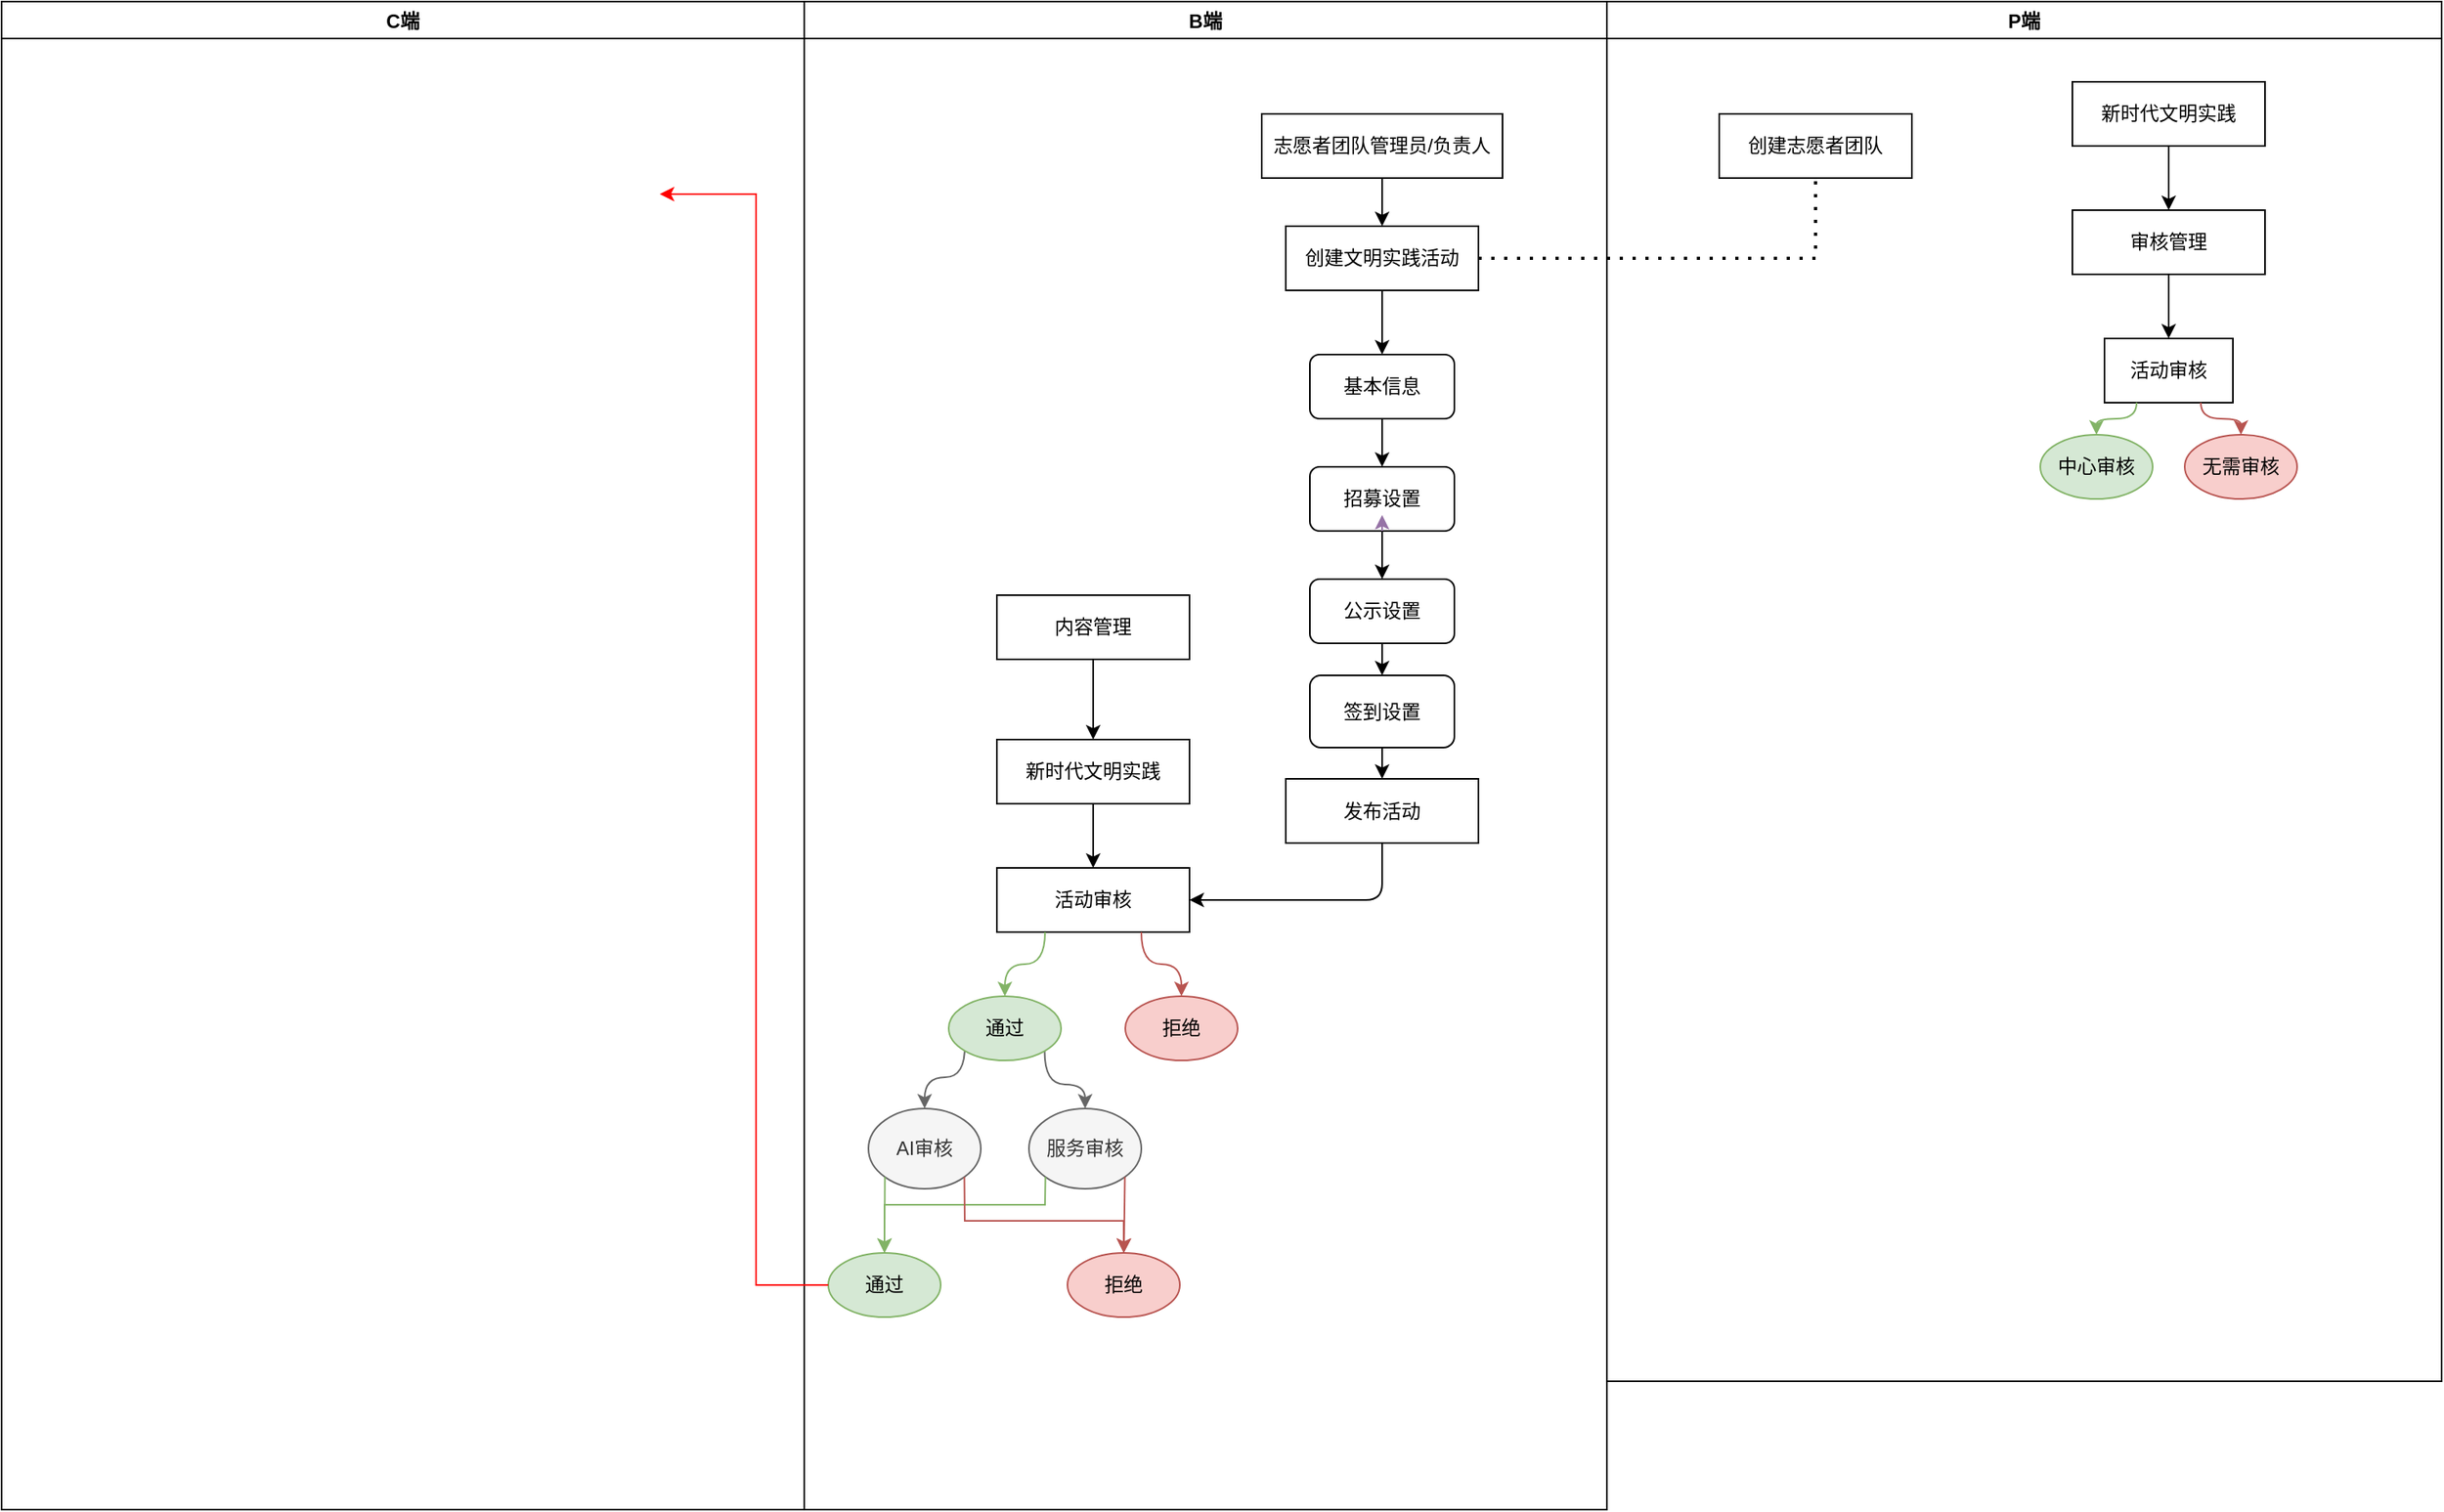 <mxfile version="15.6.8" type="github">
  <diagram id="qpCgczyUxhtcVtG9j94T" name="第 1 页">
    <mxGraphModel dx="1422" dy="761" grid="1" gridSize="10" guides="1" tooltips="1" connect="1" arrows="1" fold="1" page="1" pageScale="1" pageWidth="827" pageHeight="1169" math="0" shadow="0">
      <root>
        <mxCell id="0" />
        <mxCell id="1" parent="0" />
        <mxCell id="KroNpoQIzIgqycC2E6Yz-1" value="C端" style="swimlane;" vertex="1" parent="1">
          <mxGeometry x="180" y="100" width="500" height="940" as="geometry" />
        </mxCell>
        <mxCell id="KroNpoQIzIgqycC2E6Yz-3" value="B端" style="swimlane;" vertex="1" parent="1">
          <mxGeometry x="680" y="100" width="500" height="940" as="geometry" />
        </mxCell>
        <mxCell id="KroNpoQIzIgqycC2E6Yz-6" value="志愿者团队管理员/负责人" style="rounded=0;whiteSpace=wrap;html=1;" vertex="1" parent="KroNpoQIzIgqycC2E6Yz-3">
          <mxGeometry x="285" y="70" width="150" height="40" as="geometry" />
        </mxCell>
        <mxCell id="KroNpoQIzIgqycC2E6Yz-7" value="创建文明实践活动" style="rounded=0;whiteSpace=wrap;html=1;" vertex="1" parent="KroNpoQIzIgqycC2E6Yz-3">
          <mxGeometry x="300" y="140" width="120" height="40" as="geometry" />
        </mxCell>
        <mxCell id="KroNpoQIzIgqycC2E6Yz-8" value="" style="endArrow=classic;html=1;rounded=0;exitX=0.5;exitY=1;exitDx=0;exitDy=0;entryX=0.5;entryY=0;entryDx=0;entryDy=0;" edge="1" parent="KroNpoQIzIgqycC2E6Yz-3" source="KroNpoQIzIgqycC2E6Yz-6" target="KroNpoQIzIgqycC2E6Yz-7">
          <mxGeometry width="50" height="50" relative="1" as="geometry">
            <mxPoint x="205" y="410" as="sourcePoint" />
            <mxPoint x="255" y="360" as="targetPoint" />
          </mxGeometry>
        </mxCell>
        <mxCell id="KroNpoQIzIgqycC2E6Yz-9" value="基本信息" style="rounded=1;whiteSpace=wrap;html=1;" vertex="1" parent="KroNpoQIzIgqycC2E6Yz-3">
          <mxGeometry x="315" y="220" width="90" height="40" as="geometry" />
        </mxCell>
        <mxCell id="KroNpoQIzIgqycC2E6Yz-11" value="公示设置" style="rounded=1;whiteSpace=wrap;html=1;" vertex="1" parent="KroNpoQIzIgqycC2E6Yz-3">
          <mxGeometry x="315" y="360" width="90" height="40" as="geometry" />
        </mxCell>
        <mxCell id="KroNpoQIzIgqycC2E6Yz-12" value="签到设置" style="rounded=1;whiteSpace=wrap;html=1;" vertex="1" parent="KroNpoQIzIgqycC2E6Yz-3">
          <mxGeometry x="315" y="420" width="90" height="45" as="geometry" />
        </mxCell>
        <mxCell id="KroNpoQIzIgqycC2E6Yz-13" value="" style="endArrow=classic;html=1;rounded=0;exitX=0.5;exitY=1;exitDx=0;exitDy=0;entryX=0.5;entryY=0;entryDx=0;entryDy=0;" edge="1" parent="KroNpoQIzIgqycC2E6Yz-3" source="KroNpoQIzIgqycC2E6Yz-7" target="KroNpoQIzIgqycC2E6Yz-9">
          <mxGeometry width="50" height="50" relative="1" as="geometry">
            <mxPoint x="205" y="410" as="sourcePoint" />
            <mxPoint x="255" y="360" as="targetPoint" />
          </mxGeometry>
        </mxCell>
        <mxCell id="KroNpoQIzIgqycC2E6Yz-16" value="" style="endArrow=classic;html=1;rounded=0;exitX=0.5;exitY=1;exitDx=0;exitDy=0;entryX=0.5;entryY=0;entryDx=0;entryDy=0;" edge="1" parent="KroNpoQIzIgqycC2E6Yz-3" source="KroNpoQIzIgqycC2E6Yz-11" target="KroNpoQIzIgqycC2E6Yz-12">
          <mxGeometry width="50" height="50" relative="1" as="geometry">
            <mxPoint x="205" y="485" as="sourcePoint" />
            <mxPoint x="255" y="435" as="targetPoint" />
          </mxGeometry>
        </mxCell>
        <mxCell id="KroNpoQIzIgqycC2E6Yz-32" value="发布活动" style="rounded=0;whiteSpace=wrap;html=1;" vertex="1" parent="KroNpoQIzIgqycC2E6Yz-3">
          <mxGeometry x="300" y="484.5" width="120" height="40" as="geometry" />
        </mxCell>
        <mxCell id="KroNpoQIzIgqycC2E6Yz-33" value="" style="endArrow=classic;html=1;rounded=0;exitX=0.5;exitY=1;exitDx=0;exitDy=0;entryX=0.5;entryY=0;entryDx=0;entryDy=0;" edge="1" parent="KroNpoQIzIgqycC2E6Yz-3" source="KroNpoQIzIgqycC2E6Yz-12" target="KroNpoQIzIgqycC2E6Yz-32">
          <mxGeometry width="50" height="50" relative="1" as="geometry">
            <mxPoint x="140" y="430" as="sourcePoint" />
            <mxPoint x="190" y="380" as="targetPoint" />
          </mxGeometry>
        </mxCell>
        <mxCell id="KroNpoQIzIgqycC2E6Yz-36" value="AI审核" style="ellipse;whiteSpace=wrap;html=1;fillColor=#f5f5f5;fontColor=#333333;strokeColor=#666666;" vertex="1" parent="KroNpoQIzIgqycC2E6Yz-3">
          <mxGeometry x="40" y="690" width="70" height="50" as="geometry" />
        </mxCell>
        <mxCell id="KroNpoQIzIgqycC2E6Yz-35" value="" style="endArrow=classic;html=1;rounded=0;exitX=0.25;exitY=1;exitDx=0;exitDy=0;fillColor=#f5f5f5;strokeColor=#666666;edgeStyle=orthogonalEdgeStyle;curved=1;" edge="1" parent="KroNpoQIzIgqycC2E6Yz-3" target="KroNpoQIzIgqycC2E6Yz-36">
          <mxGeometry width="50" height="50" relative="1" as="geometry">
            <mxPoint x="100" y="650" as="sourcePoint" />
            <mxPoint x="130" y="700" as="targetPoint" />
          </mxGeometry>
        </mxCell>
        <mxCell id="KroNpoQIzIgqycC2E6Yz-37" value="服务审核" style="ellipse;whiteSpace=wrap;html=1;fillColor=#f5f5f5;fontColor=#333333;strokeColor=#666666;" vertex="1" parent="KroNpoQIzIgqycC2E6Yz-3">
          <mxGeometry x="140" y="690" width="70" height="50" as="geometry" />
        </mxCell>
        <mxCell id="KroNpoQIzIgqycC2E6Yz-38" value="" style="endArrow=classic;html=1;rounded=0;curved=1;exitX=1;exitY=1;exitDx=0;exitDy=0;entryX=0.5;entryY=0;entryDx=0;entryDy=0;edgeStyle=orthogonalEdgeStyle;fillColor=#f5f5f5;strokeColor=#666666;" edge="1" parent="KroNpoQIzIgqycC2E6Yz-3" source="KroNpoQIzIgqycC2E6Yz-51" target="KroNpoQIzIgqycC2E6Yz-37">
          <mxGeometry width="50" height="50" relative="1" as="geometry">
            <mxPoint x="150" y="660" as="sourcePoint" />
            <mxPoint x="150" y="460" as="targetPoint" />
          </mxGeometry>
        </mxCell>
        <mxCell id="KroNpoQIzIgqycC2E6Yz-43" value="内容管理" style="rounded=0;whiteSpace=wrap;html=1;" vertex="1" parent="KroNpoQIzIgqycC2E6Yz-3">
          <mxGeometry x="120" y="370" width="120" height="40" as="geometry" />
        </mxCell>
        <mxCell id="KroNpoQIzIgqycC2E6Yz-45" value="活动审核" style="rounded=0;whiteSpace=wrap;html=1;" vertex="1" parent="KroNpoQIzIgqycC2E6Yz-3">
          <mxGeometry x="120" y="540" width="120" height="40" as="geometry" />
        </mxCell>
        <mxCell id="KroNpoQIzIgqycC2E6Yz-46" value="新时代文明实践" style="rounded=0;whiteSpace=wrap;html=1;" vertex="1" parent="KroNpoQIzIgqycC2E6Yz-3">
          <mxGeometry x="120" y="460" width="120" height="40" as="geometry" />
        </mxCell>
        <mxCell id="KroNpoQIzIgqycC2E6Yz-47" value="" style="endArrow=classic;html=1;rounded=1;strokeColor=default;exitX=0.5;exitY=1;exitDx=0;exitDy=0;" edge="1" parent="KroNpoQIzIgqycC2E6Yz-3" source="KroNpoQIzIgqycC2E6Yz-43" target="KroNpoQIzIgqycC2E6Yz-46">
          <mxGeometry width="50" height="50" relative="1" as="geometry">
            <mxPoint x="413" y="500" as="sourcePoint" />
            <mxPoint x="463" y="450" as="targetPoint" />
          </mxGeometry>
        </mxCell>
        <mxCell id="KroNpoQIzIgqycC2E6Yz-48" value="" style="endArrow=classic;html=1;rounded=1;strokeColor=default;exitX=0.5;exitY=1;exitDx=0;exitDy=0;entryX=0.5;entryY=0;entryDx=0;entryDy=0;" edge="1" parent="KroNpoQIzIgqycC2E6Yz-3" source="KroNpoQIzIgqycC2E6Yz-46" target="KroNpoQIzIgqycC2E6Yz-45">
          <mxGeometry width="50" height="50" relative="1" as="geometry">
            <mxPoint x="413" y="500" as="sourcePoint" />
            <mxPoint x="463" y="450" as="targetPoint" />
          </mxGeometry>
        </mxCell>
        <mxCell id="KroNpoQIzIgqycC2E6Yz-49" value="" style="endArrow=classic;html=1;rounded=1;strokeColor=default;exitX=0.5;exitY=1;exitDx=0;exitDy=0;entryX=1;entryY=0.5;entryDx=0;entryDy=0;" edge="1" parent="KroNpoQIzIgqycC2E6Yz-3" source="KroNpoQIzIgqycC2E6Yz-32" target="KroNpoQIzIgqycC2E6Yz-45">
          <mxGeometry width="50" height="50" relative="1" as="geometry">
            <mxPoint x="440" y="520" as="sourcePoint" />
            <mxPoint x="490" y="470" as="targetPoint" />
            <Array as="points">
              <mxPoint x="360" y="560" />
            </Array>
          </mxGeometry>
        </mxCell>
        <mxCell id="KroNpoQIzIgqycC2E6Yz-51" value="通过" style="ellipse;whiteSpace=wrap;html=1;fillColor=#d5e8d4;strokeColor=#82b366;" vertex="1" parent="KroNpoQIzIgqycC2E6Yz-3">
          <mxGeometry x="90" y="620" width="70" height="40" as="geometry" />
        </mxCell>
        <mxCell id="KroNpoQIzIgqycC2E6Yz-52" value="" style="endArrow=classic;html=1;rounded=0;exitX=0.25;exitY=1;exitDx=0;exitDy=0;entryX=0.5;entryY=0;entryDx=0;entryDy=0;edgeStyle=orthogonalEdgeStyle;curved=1;fillColor=#d5e8d4;strokeColor=#82b366;" edge="1" parent="KroNpoQIzIgqycC2E6Yz-3" target="KroNpoQIzIgqycC2E6Yz-51" source="KroNpoQIzIgqycC2E6Yz-45">
          <mxGeometry width="50" height="50" relative="1" as="geometry">
            <mxPoint x="140" y="660" as="sourcePoint" />
            <mxPoint x="-1300" y="650" as="targetPoint" />
          </mxGeometry>
        </mxCell>
        <mxCell id="KroNpoQIzIgqycC2E6Yz-53" value="拒绝" style="ellipse;whiteSpace=wrap;html=1;fillColor=#f8cecc;strokeColor=#b85450;" vertex="1" parent="KroNpoQIzIgqycC2E6Yz-3">
          <mxGeometry x="200" y="620" width="70" height="40" as="geometry" />
        </mxCell>
        <mxCell id="KroNpoQIzIgqycC2E6Yz-54" value="" style="endArrow=classic;html=1;rounded=0;exitX=0.75;exitY=1;exitDx=0;exitDy=0;entryX=0.5;entryY=0;entryDx=0;entryDy=0;edgeStyle=orthogonalEdgeStyle;curved=1;fillColor=#f8cecc;strokeColor=#b85450;" edge="1" parent="KroNpoQIzIgqycC2E6Yz-3" target="KroNpoQIzIgqycC2E6Yz-53" source="KroNpoQIzIgqycC2E6Yz-45">
          <mxGeometry width="50" height="50" relative="1" as="geometry">
            <mxPoint x="210" y="660" as="sourcePoint" />
            <mxPoint x="-1270" y="650" as="targetPoint" />
          </mxGeometry>
        </mxCell>
        <mxCell id="KroNpoQIzIgqycC2E6Yz-55" value="通过" style="ellipse;whiteSpace=wrap;html=1;fillColor=#d5e8d4;strokeColor=#82b366;" vertex="1" parent="KroNpoQIzIgqycC2E6Yz-3">
          <mxGeometry x="15" y="780" width="70" height="40" as="geometry" />
        </mxCell>
        <mxCell id="KroNpoQIzIgqycC2E6Yz-56" value="拒绝" style="ellipse;whiteSpace=wrap;html=1;fillColor=#f8cecc;strokeColor=#b85450;" vertex="1" parent="KroNpoQIzIgqycC2E6Yz-3">
          <mxGeometry x="164" y="780" width="70" height="40" as="geometry" />
        </mxCell>
        <mxCell id="KroNpoQIzIgqycC2E6Yz-57" value="" style="endArrow=classic;html=1;rounded=1;strokeColor=#82b366;exitX=0;exitY=1;exitDx=0;exitDy=0;entryX=0.5;entryY=0;entryDx=0;entryDy=0;fillColor=#d5e8d4;" edge="1" parent="KroNpoQIzIgqycC2E6Yz-3" source="KroNpoQIzIgqycC2E6Yz-36" target="KroNpoQIzIgqycC2E6Yz-55">
          <mxGeometry width="50" height="50" relative="1" as="geometry">
            <mxPoint x="60" y="660" as="sourcePoint" />
            <mxPoint x="110" y="610" as="targetPoint" />
          </mxGeometry>
        </mxCell>
        <mxCell id="KroNpoQIzIgqycC2E6Yz-10" value="招募设置" style="rounded=1;whiteSpace=wrap;html=1;" vertex="1" parent="KroNpoQIzIgqycC2E6Yz-3">
          <mxGeometry x="315" y="290" width="90" height="40" as="geometry" />
        </mxCell>
        <mxCell id="KroNpoQIzIgqycC2E6Yz-14" value="" style="endArrow=classic;html=1;rounded=0;exitX=0.5;exitY=1;exitDx=0;exitDy=0;" edge="1" parent="KroNpoQIzIgqycC2E6Yz-3" source="KroNpoQIzIgqycC2E6Yz-9" target="KroNpoQIzIgqycC2E6Yz-10">
          <mxGeometry width="50" height="50" relative="1" as="geometry">
            <mxPoint x="205" y="410" as="sourcePoint" />
            <mxPoint x="255" y="360" as="targetPoint" />
          </mxGeometry>
        </mxCell>
        <mxCell id="KroNpoQIzIgqycC2E6Yz-15" value="" style="endArrow=classic;html=1;rounded=0;exitX=0.5;exitY=1;exitDx=0;exitDy=0;entryX=0.5;entryY=0;entryDx=0;entryDy=0;" edge="1" parent="KroNpoQIzIgqycC2E6Yz-3" source="KroNpoQIzIgqycC2E6Yz-10" target="KroNpoQIzIgqycC2E6Yz-11">
          <mxGeometry width="50" height="50" relative="1" as="geometry">
            <mxPoint x="205" y="440" as="sourcePoint" />
            <mxPoint x="255" y="390" as="targetPoint" />
          </mxGeometry>
        </mxCell>
        <mxCell id="KroNpoQIzIgqycC2E6Yz-58" value="" style="endArrow=classic;html=1;rounded=0;strokeColor=#82b366;exitX=0;exitY=1;exitDx=0;exitDy=0;entryX=0.5;entryY=0;entryDx=0;entryDy=0;fillColor=#d5e8d4;" edge="1" parent="KroNpoQIzIgqycC2E6Yz-3" source="KroNpoQIzIgqycC2E6Yz-37" target="KroNpoQIzIgqycC2E6Yz-55">
          <mxGeometry width="50" height="50" relative="1" as="geometry">
            <mxPoint x="60" y="520" as="sourcePoint" />
            <mxPoint x="110" y="470" as="targetPoint" />
            <Array as="points">
              <mxPoint x="150" y="750" />
              <mxPoint x="50" y="750" />
            </Array>
          </mxGeometry>
        </mxCell>
        <mxCell id="KroNpoQIzIgqycC2E6Yz-59" value="" style="endArrow=classic;html=1;rounded=0;strokeColor=#b85450;exitX=1;exitY=1;exitDx=0;exitDy=0;fillColor=#f8cecc;" edge="1" parent="KroNpoQIzIgqycC2E6Yz-3" source="KroNpoQIzIgqycC2E6Yz-37" target="KroNpoQIzIgqycC2E6Yz-56">
          <mxGeometry width="50" height="50" relative="1" as="geometry">
            <mxPoint x="60" y="520" as="sourcePoint" />
            <mxPoint x="110" y="470" as="targetPoint" />
          </mxGeometry>
        </mxCell>
        <mxCell id="KroNpoQIzIgqycC2E6Yz-60" value="" style="endArrow=classic;html=1;rounded=0;strokeColor=#b85450;exitX=1;exitY=1;exitDx=0;exitDy=0;entryX=0.5;entryY=0;entryDx=0;entryDy=0;fillColor=#f8cecc;" edge="1" parent="KroNpoQIzIgqycC2E6Yz-3" source="KroNpoQIzIgqycC2E6Yz-36" target="KroNpoQIzIgqycC2E6Yz-56">
          <mxGeometry width="50" height="50" relative="1" as="geometry">
            <mxPoint x="60" y="520" as="sourcePoint" />
            <mxPoint x="110" y="470" as="targetPoint" />
            <Array as="points">
              <mxPoint x="100" y="760" />
              <mxPoint x="199" y="760" />
            </Array>
          </mxGeometry>
        </mxCell>
        <mxCell id="KroNpoQIzIgqycC2E6Yz-4" value="P端" style="swimlane;" vertex="1" parent="1">
          <mxGeometry x="1180" y="100" width="520" height="860" as="geometry" />
        </mxCell>
        <mxCell id="KroNpoQIzIgqycC2E6Yz-5" value="创建志愿者团队" style="rounded=0;whiteSpace=wrap;html=1;" vertex="1" parent="KroNpoQIzIgqycC2E6Yz-4">
          <mxGeometry x="70" y="70" width="120" height="40" as="geometry" />
        </mxCell>
        <mxCell id="KroNpoQIzIgqycC2E6Yz-19" value="新时代文明实践" style="rounded=0;whiteSpace=wrap;html=1;" vertex="1" parent="KroNpoQIzIgqycC2E6Yz-4">
          <mxGeometry x="290" y="50" width="120" height="40" as="geometry" />
        </mxCell>
        <mxCell id="KroNpoQIzIgqycC2E6Yz-21" value="审核管理" style="rounded=0;whiteSpace=wrap;html=1;" vertex="1" parent="KroNpoQIzIgqycC2E6Yz-4">
          <mxGeometry x="290" y="130" width="120" height="40" as="geometry" />
        </mxCell>
        <mxCell id="KroNpoQIzIgqycC2E6Yz-22" value="活动审核" style="rounded=0;whiteSpace=wrap;html=1;" vertex="1" parent="KroNpoQIzIgqycC2E6Yz-4">
          <mxGeometry x="310" y="210" width="80" height="40" as="geometry" />
        </mxCell>
        <mxCell id="KroNpoQIzIgqycC2E6Yz-23" value="" style="endArrow=classic;html=1;rounded=0;exitX=0.5;exitY=1;exitDx=0;exitDy=0;" edge="1" parent="KroNpoQIzIgqycC2E6Yz-4" source="KroNpoQIzIgqycC2E6Yz-21" target="KroNpoQIzIgqycC2E6Yz-22">
          <mxGeometry width="50" height="50" relative="1" as="geometry">
            <mxPoint x="20" y="290" as="sourcePoint" />
            <mxPoint x="70" y="240" as="targetPoint" />
          </mxGeometry>
        </mxCell>
        <mxCell id="KroNpoQIzIgqycC2E6Yz-24" value="中心审核" style="ellipse;whiteSpace=wrap;html=1;fillColor=#d5e8d4;strokeColor=#82b366;" vertex="1" parent="KroNpoQIzIgqycC2E6Yz-4">
          <mxGeometry x="270" y="270" width="70" height="40" as="geometry" />
        </mxCell>
        <mxCell id="KroNpoQIzIgqycC2E6Yz-25" value="无需审核" style="ellipse;whiteSpace=wrap;html=1;fillColor=#f8cecc;strokeColor=#b85450;" vertex="1" parent="KroNpoQIzIgqycC2E6Yz-4">
          <mxGeometry x="360" y="270" width="70" height="40" as="geometry" />
        </mxCell>
        <mxCell id="KroNpoQIzIgqycC2E6Yz-26" value="" style="endArrow=classic;html=1;rounded=0;exitX=0.25;exitY=1;exitDx=0;exitDy=0;entryX=0.5;entryY=0;entryDx=0;entryDy=0;edgeStyle=orthogonalEdgeStyle;curved=1;fillColor=#d5e8d4;strokeColor=#82b366;" edge="1" parent="KroNpoQIzIgqycC2E6Yz-4" source="KroNpoQIzIgqycC2E6Yz-22" target="KroNpoQIzIgqycC2E6Yz-24">
          <mxGeometry width="50" height="50" relative="1" as="geometry">
            <mxPoint x="20" y="390" as="sourcePoint" />
            <mxPoint x="70" y="340" as="targetPoint" />
          </mxGeometry>
        </mxCell>
        <mxCell id="KroNpoQIzIgqycC2E6Yz-27" value="" style="endArrow=classic;html=1;rounded=0;exitX=0.75;exitY=1;exitDx=0;exitDy=0;entryX=0.5;entryY=0;entryDx=0;entryDy=0;edgeStyle=orthogonalEdgeStyle;curved=1;fillColor=#f8cecc;strokeColor=#b85450;" edge="1" parent="KroNpoQIzIgqycC2E6Yz-4" source="KroNpoQIzIgqycC2E6Yz-22" target="KroNpoQIzIgqycC2E6Yz-25">
          <mxGeometry width="50" height="50" relative="1" as="geometry">
            <mxPoint x="20" y="390" as="sourcePoint" />
            <mxPoint x="70" y="340" as="targetPoint" />
          </mxGeometry>
        </mxCell>
        <mxCell id="KroNpoQIzIgqycC2E6Yz-18" value="" style="endArrow=none;dashed=1;html=1;dashPattern=1 3;strokeWidth=2;rounded=0;exitX=1;exitY=0.5;exitDx=0;exitDy=0;entryX=0.5;entryY=1;entryDx=0;entryDy=0;" edge="1" parent="1" source="KroNpoQIzIgqycC2E6Yz-7" target="KroNpoQIzIgqycC2E6Yz-5">
          <mxGeometry width="50" height="50" relative="1" as="geometry">
            <mxPoint x="1200" y="410" as="sourcePoint" />
            <mxPoint x="1250" y="360" as="targetPoint" />
            <Array as="points">
              <mxPoint x="1310" y="260" />
            </Array>
          </mxGeometry>
        </mxCell>
        <mxCell id="KroNpoQIzIgqycC2E6Yz-20" value="" style="endArrow=classic;html=1;rounded=0;exitX=0.5;exitY=1;exitDx=0;exitDy=0;edgeStyle=orthogonalEdgeStyle;curved=1;" edge="1" parent="1" source="KroNpoQIzIgqycC2E6Yz-19">
          <mxGeometry width="50" height="50" relative="1" as="geometry">
            <mxPoint x="1200" y="390" as="sourcePoint" />
            <mxPoint x="1530" y="230" as="targetPoint" />
          </mxGeometry>
        </mxCell>
        <mxCell id="KroNpoQIzIgqycC2E6Yz-31" value="" style="endArrow=classic;html=1;rounded=0;exitX=0.5;exitY=1;exitDx=0;exitDy=0;fillColor=#e1d5e7;strokeColor=#9673a6;startArrow=none;" edge="1" parent="1" source="KroNpoQIzIgqycC2E6Yz-10">
          <mxGeometry width="50" height="50" relative="1" as="geometry">
            <mxPoint x="1200" y="530" as="sourcePoint" />
            <mxPoint x="1040" y="420" as="targetPoint" />
            <Array as="points" />
          </mxGeometry>
        </mxCell>
        <mxCell id="KroNpoQIzIgqycC2E6Yz-62" value="" style="endArrow=classic;html=1;rounded=0;strokeColor=#FF0000;exitX=0;exitY=0.5;exitDx=0;exitDy=0;" edge="1" parent="1" source="KroNpoQIzIgqycC2E6Yz-55">
          <mxGeometry width="50" height="50" relative="1" as="geometry">
            <mxPoint x="740" y="720" as="sourcePoint" />
            <mxPoint x="590" y="220" as="targetPoint" />
            <Array as="points">
              <mxPoint x="650" y="900" />
              <mxPoint x="650" y="220" />
            </Array>
          </mxGeometry>
        </mxCell>
      </root>
    </mxGraphModel>
  </diagram>
</mxfile>
